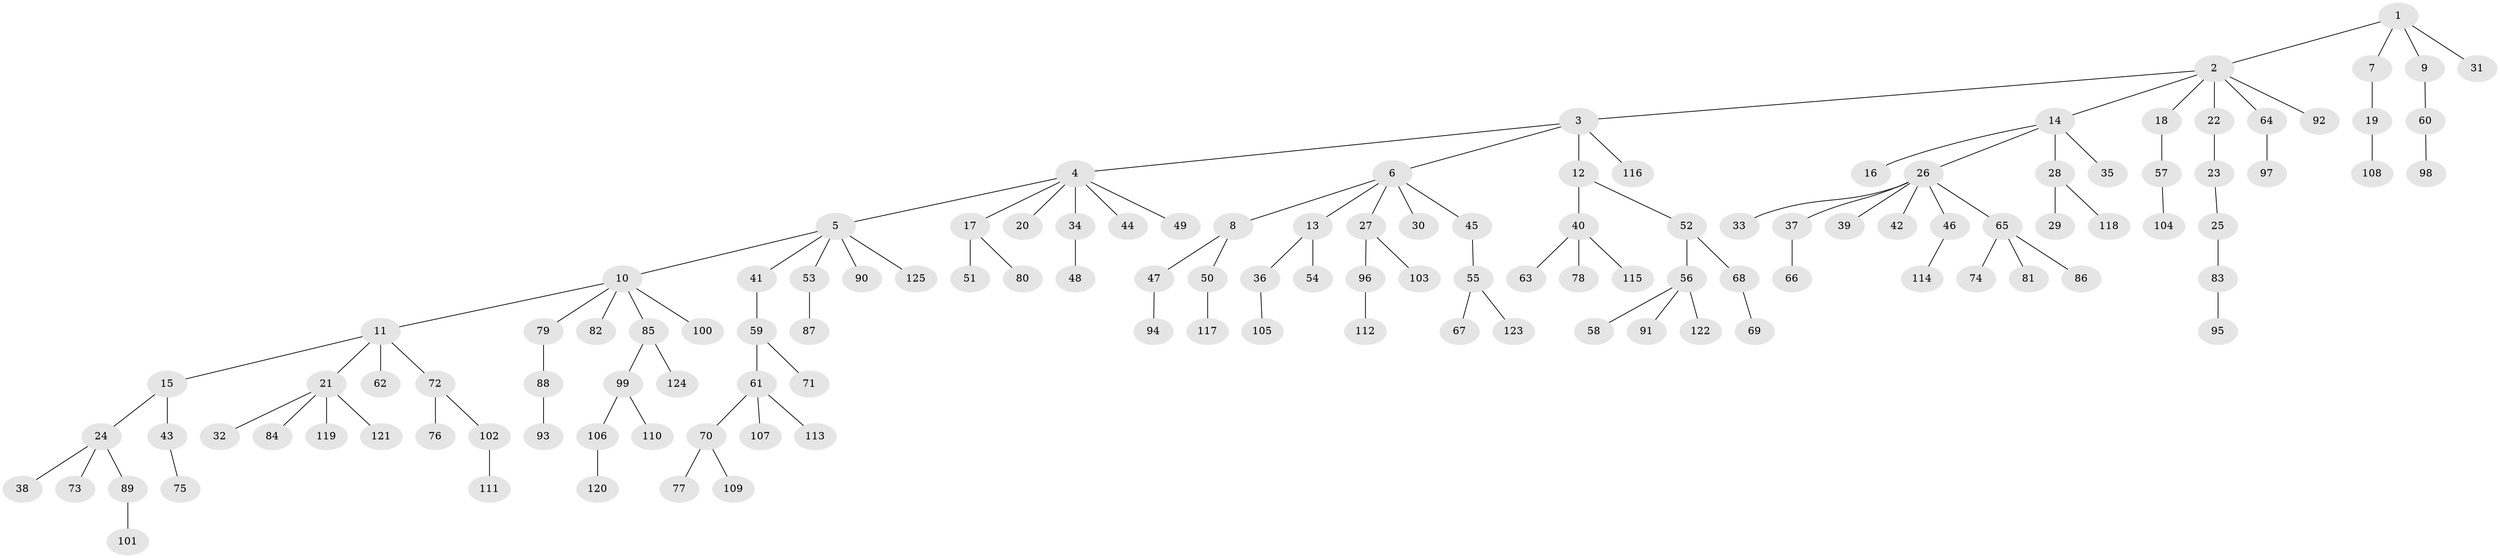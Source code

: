 // coarse degree distribution, {9: 0.02, 11: 0.02, 3: 0.06, 2: 0.18, 6: 0.02, 4: 0.04, 5: 0.02, 1: 0.64}
// Generated by graph-tools (version 1.1) at 2025/19/03/04/25 18:19:10]
// undirected, 125 vertices, 124 edges
graph export_dot {
graph [start="1"]
  node [color=gray90,style=filled];
  1;
  2;
  3;
  4;
  5;
  6;
  7;
  8;
  9;
  10;
  11;
  12;
  13;
  14;
  15;
  16;
  17;
  18;
  19;
  20;
  21;
  22;
  23;
  24;
  25;
  26;
  27;
  28;
  29;
  30;
  31;
  32;
  33;
  34;
  35;
  36;
  37;
  38;
  39;
  40;
  41;
  42;
  43;
  44;
  45;
  46;
  47;
  48;
  49;
  50;
  51;
  52;
  53;
  54;
  55;
  56;
  57;
  58;
  59;
  60;
  61;
  62;
  63;
  64;
  65;
  66;
  67;
  68;
  69;
  70;
  71;
  72;
  73;
  74;
  75;
  76;
  77;
  78;
  79;
  80;
  81;
  82;
  83;
  84;
  85;
  86;
  87;
  88;
  89;
  90;
  91;
  92;
  93;
  94;
  95;
  96;
  97;
  98;
  99;
  100;
  101;
  102;
  103;
  104;
  105;
  106;
  107;
  108;
  109;
  110;
  111;
  112;
  113;
  114;
  115;
  116;
  117;
  118;
  119;
  120;
  121;
  122;
  123;
  124;
  125;
  1 -- 2;
  1 -- 7;
  1 -- 9;
  1 -- 31;
  2 -- 3;
  2 -- 14;
  2 -- 18;
  2 -- 22;
  2 -- 64;
  2 -- 92;
  3 -- 4;
  3 -- 6;
  3 -- 12;
  3 -- 116;
  4 -- 5;
  4 -- 17;
  4 -- 20;
  4 -- 34;
  4 -- 44;
  4 -- 49;
  5 -- 10;
  5 -- 41;
  5 -- 53;
  5 -- 90;
  5 -- 125;
  6 -- 8;
  6 -- 13;
  6 -- 27;
  6 -- 30;
  6 -- 45;
  7 -- 19;
  8 -- 47;
  8 -- 50;
  9 -- 60;
  10 -- 11;
  10 -- 79;
  10 -- 82;
  10 -- 85;
  10 -- 100;
  11 -- 15;
  11 -- 21;
  11 -- 62;
  11 -- 72;
  12 -- 40;
  12 -- 52;
  13 -- 36;
  13 -- 54;
  14 -- 16;
  14 -- 26;
  14 -- 28;
  14 -- 35;
  15 -- 24;
  15 -- 43;
  17 -- 51;
  17 -- 80;
  18 -- 57;
  19 -- 108;
  21 -- 32;
  21 -- 84;
  21 -- 119;
  21 -- 121;
  22 -- 23;
  23 -- 25;
  24 -- 38;
  24 -- 73;
  24 -- 89;
  25 -- 83;
  26 -- 33;
  26 -- 37;
  26 -- 39;
  26 -- 42;
  26 -- 46;
  26 -- 65;
  27 -- 96;
  27 -- 103;
  28 -- 29;
  28 -- 118;
  34 -- 48;
  36 -- 105;
  37 -- 66;
  40 -- 63;
  40 -- 78;
  40 -- 115;
  41 -- 59;
  43 -- 75;
  45 -- 55;
  46 -- 114;
  47 -- 94;
  50 -- 117;
  52 -- 56;
  52 -- 68;
  53 -- 87;
  55 -- 67;
  55 -- 123;
  56 -- 58;
  56 -- 91;
  56 -- 122;
  57 -- 104;
  59 -- 61;
  59 -- 71;
  60 -- 98;
  61 -- 70;
  61 -- 107;
  61 -- 113;
  64 -- 97;
  65 -- 74;
  65 -- 81;
  65 -- 86;
  68 -- 69;
  70 -- 77;
  70 -- 109;
  72 -- 76;
  72 -- 102;
  79 -- 88;
  83 -- 95;
  85 -- 99;
  85 -- 124;
  88 -- 93;
  89 -- 101;
  96 -- 112;
  99 -- 106;
  99 -- 110;
  102 -- 111;
  106 -- 120;
}
